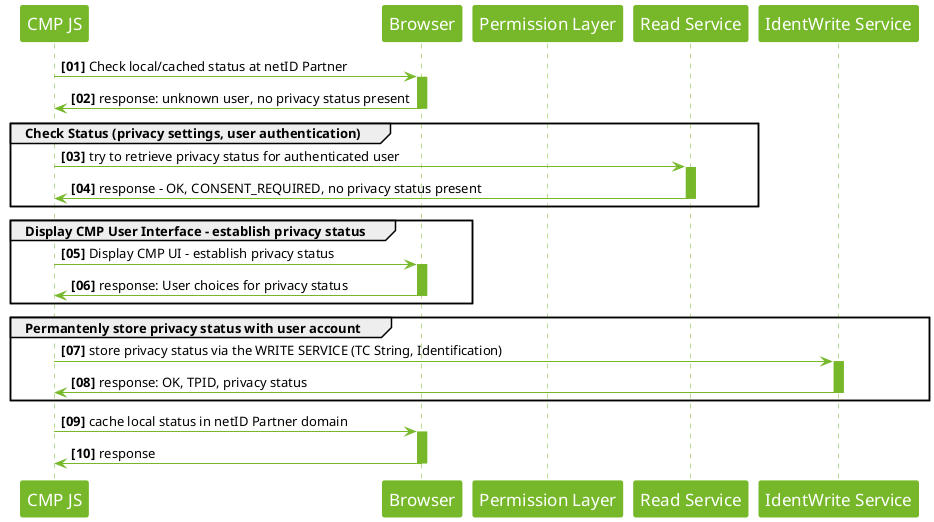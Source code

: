 @startuml

skinparam sequence {
	ArrowColor #76b82a
	ActorBorderColor #76b82a
    ActorBackgroundColor #FFF
	ActorFontColor #000
    ActorFontName Arial
	ActorFontSize 17

	LifeLineBorderColor #76b82a
	LifeLineBackgroundColor #76b82a
	
	ParticipantBorderColor #76b82a
	ParticipantBackgroundColor #76b82a
	ParticipantFontName Arial
	ParticipantFontSize 17
	ParticipantFontColor #FFF

}

autonumber "<b>[00]"
participant  "CMP JS" as cmp
participant  "Browser" as br
participant  "Permission Layer" as pl
participant  "Read Service" as rs
participant  "IdentWrite Service" as ws

cmp -> br : Check local/cached status at netID Partner
activate br
br -> cmp : response: unknown user, no privacy status present
deactivate br
group Check Status (privacy settings, user authentication)
    cmp -> rs : try to retrieve privacy status for authenticated user
    activate rs
    rs -> cmp : response - OK, CONSENT_REQUIRED, no privacy status present
    deactivate rs
    end
group Display CMP User Interface - establish privacy status 
    cmp -> br : Display CMP UI - establish privacy status
    activate br
    br -> cmp : response: User choices for privacy status
    deactivate br
    end
Group Permantenly store privacy status with user account
cmp -> ws : store privacy status via the WRITE SERVICE (TC String, Identification)
activate ws
ws -> cmp : response: OK, TPID, privacy status 
deactivate ws
end
cmp -> br : cache local status in netID Partner domain
activate br
br -> cmp : response
deactivate br
@enduml